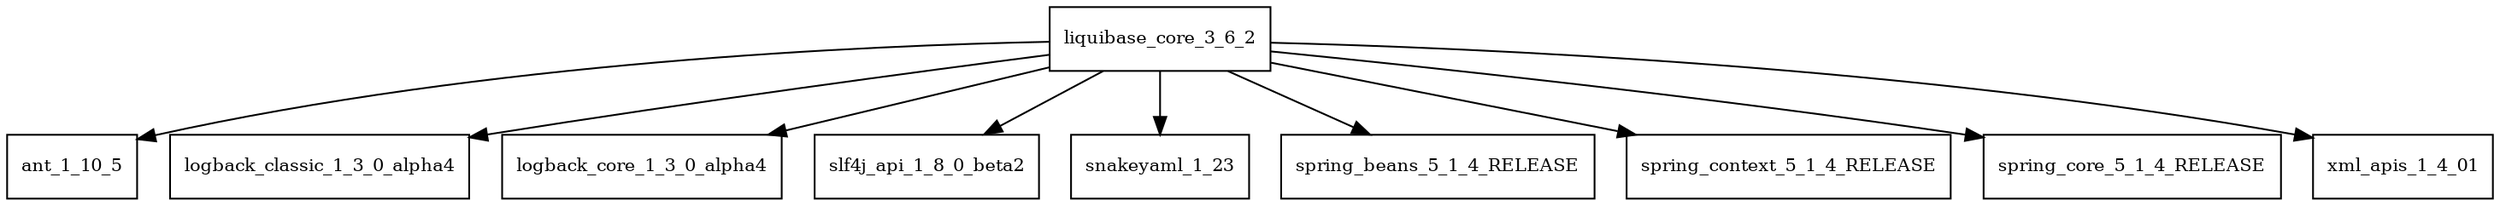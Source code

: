 digraph liquibase_core_3_6_2_dependencies {
  node [shape = box, fontsize=10.0];
  liquibase_core_3_6_2 -> ant_1_10_5;
  liquibase_core_3_6_2 -> logback_classic_1_3_0_alpha4;
  liquibase_core_3_6_2 -> logback_core_1_3_0_alpha4;
  liquibase_core_3_6_2 -> slf4j_api_1_8_0_beta2;
  liquibase_core_3_6_2 -> snakeyaml_1_23;
  liquibase_core_3_6_2 -> spring_beans_5_1_4_RELEASE;
  liquibase_core_3_6_2 -> spring_context_5_1_4_RELEASE;
  liquibase_core_3_6_2 -> spring_core_5_1_4_RELEASE;
  liquibase_core_3_6_2 -> xml_apis_1_4_01;
}

